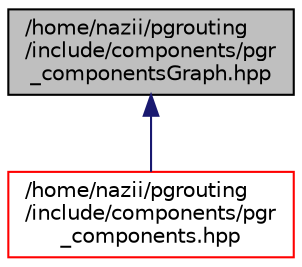 digraph "/home/nazii/pgrouting/include/components/pgr_componentsGraph.hpp"
{
  edge [fontname="Helvetica",fontsize="10",labelfontname="Helvetica",labelfontsize="10"];
  node [fontname="Helvetica",fontsize="10",shape=record];
  Node25 [label="/home/nazii/pgrouting\l/include/components/pgr\l_componentsGraph.hpp",height=0.2,width=0.4,color="black", fillcolor="grey75", style="filled", fontcolor="black"];
  Node25 -> Node26 [dir="back",color="midnightblue",fontsize="10",style="solid",fontname="Helvetica"];
  Node26 [label="/home/nazii/pgrouting\l/include/components/pgr\l_components.hpp",height=0.2,width=0.4,color="red", fillcolor="white", style="filled",URL="$pgr__components_8hpp.html"];
}
